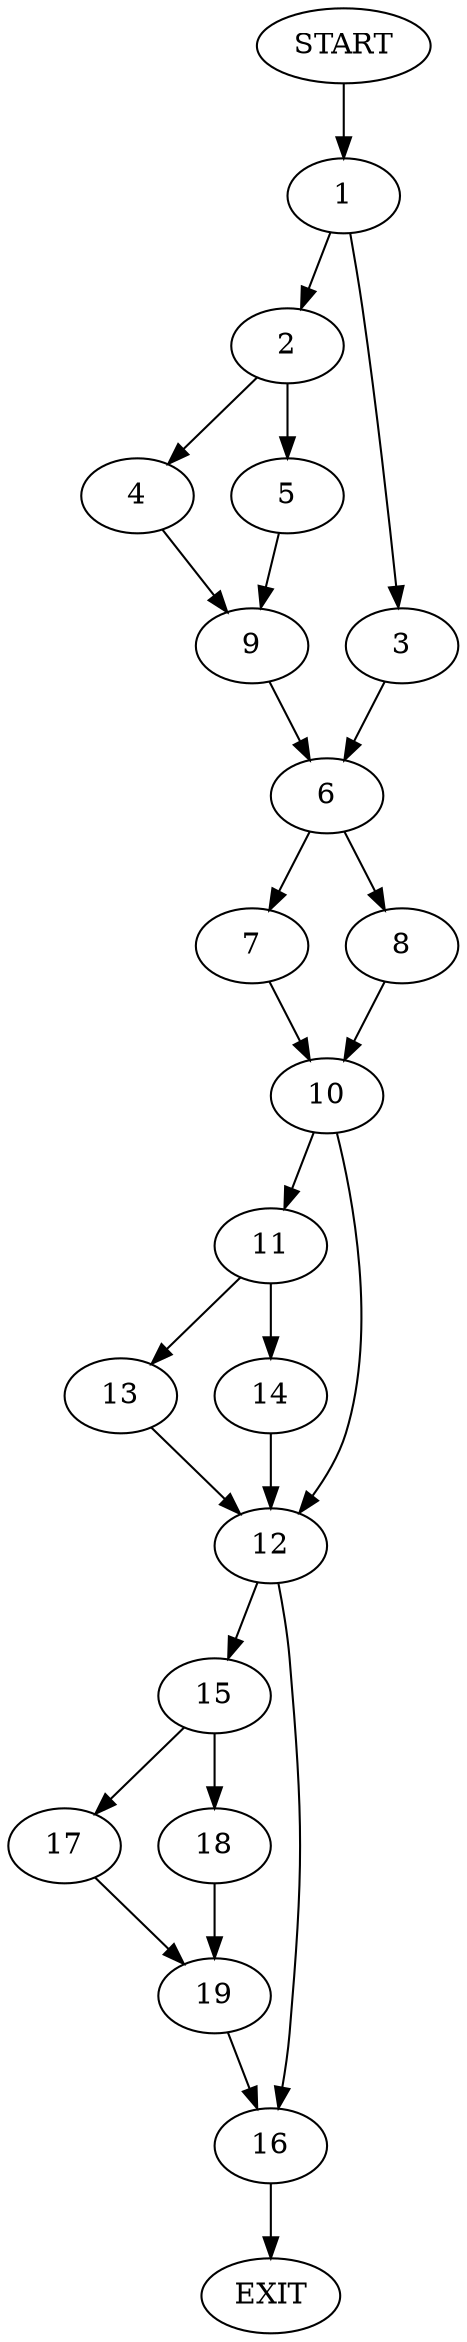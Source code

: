 digraph {
0 [label="START"]
20 [label="EXIT"]
0 -> 1
1 -> 2
1 -> 3
2 -> 4
2 -> 5
3 -> 6
6 -> 7
6 -> 8
4 -> 9
5 -> 9
9 -> 6
7 -> 10
8 -> 10
10 -> 11
10 -> 12
11 -> 13
11 -> 14
12 -> 15
12 -> 16
14 -> 12
13 -> 12
16 -> 20
15 -> 17
15 -> 18
18 -> 19
17 -> 19
19 -> 16
}
